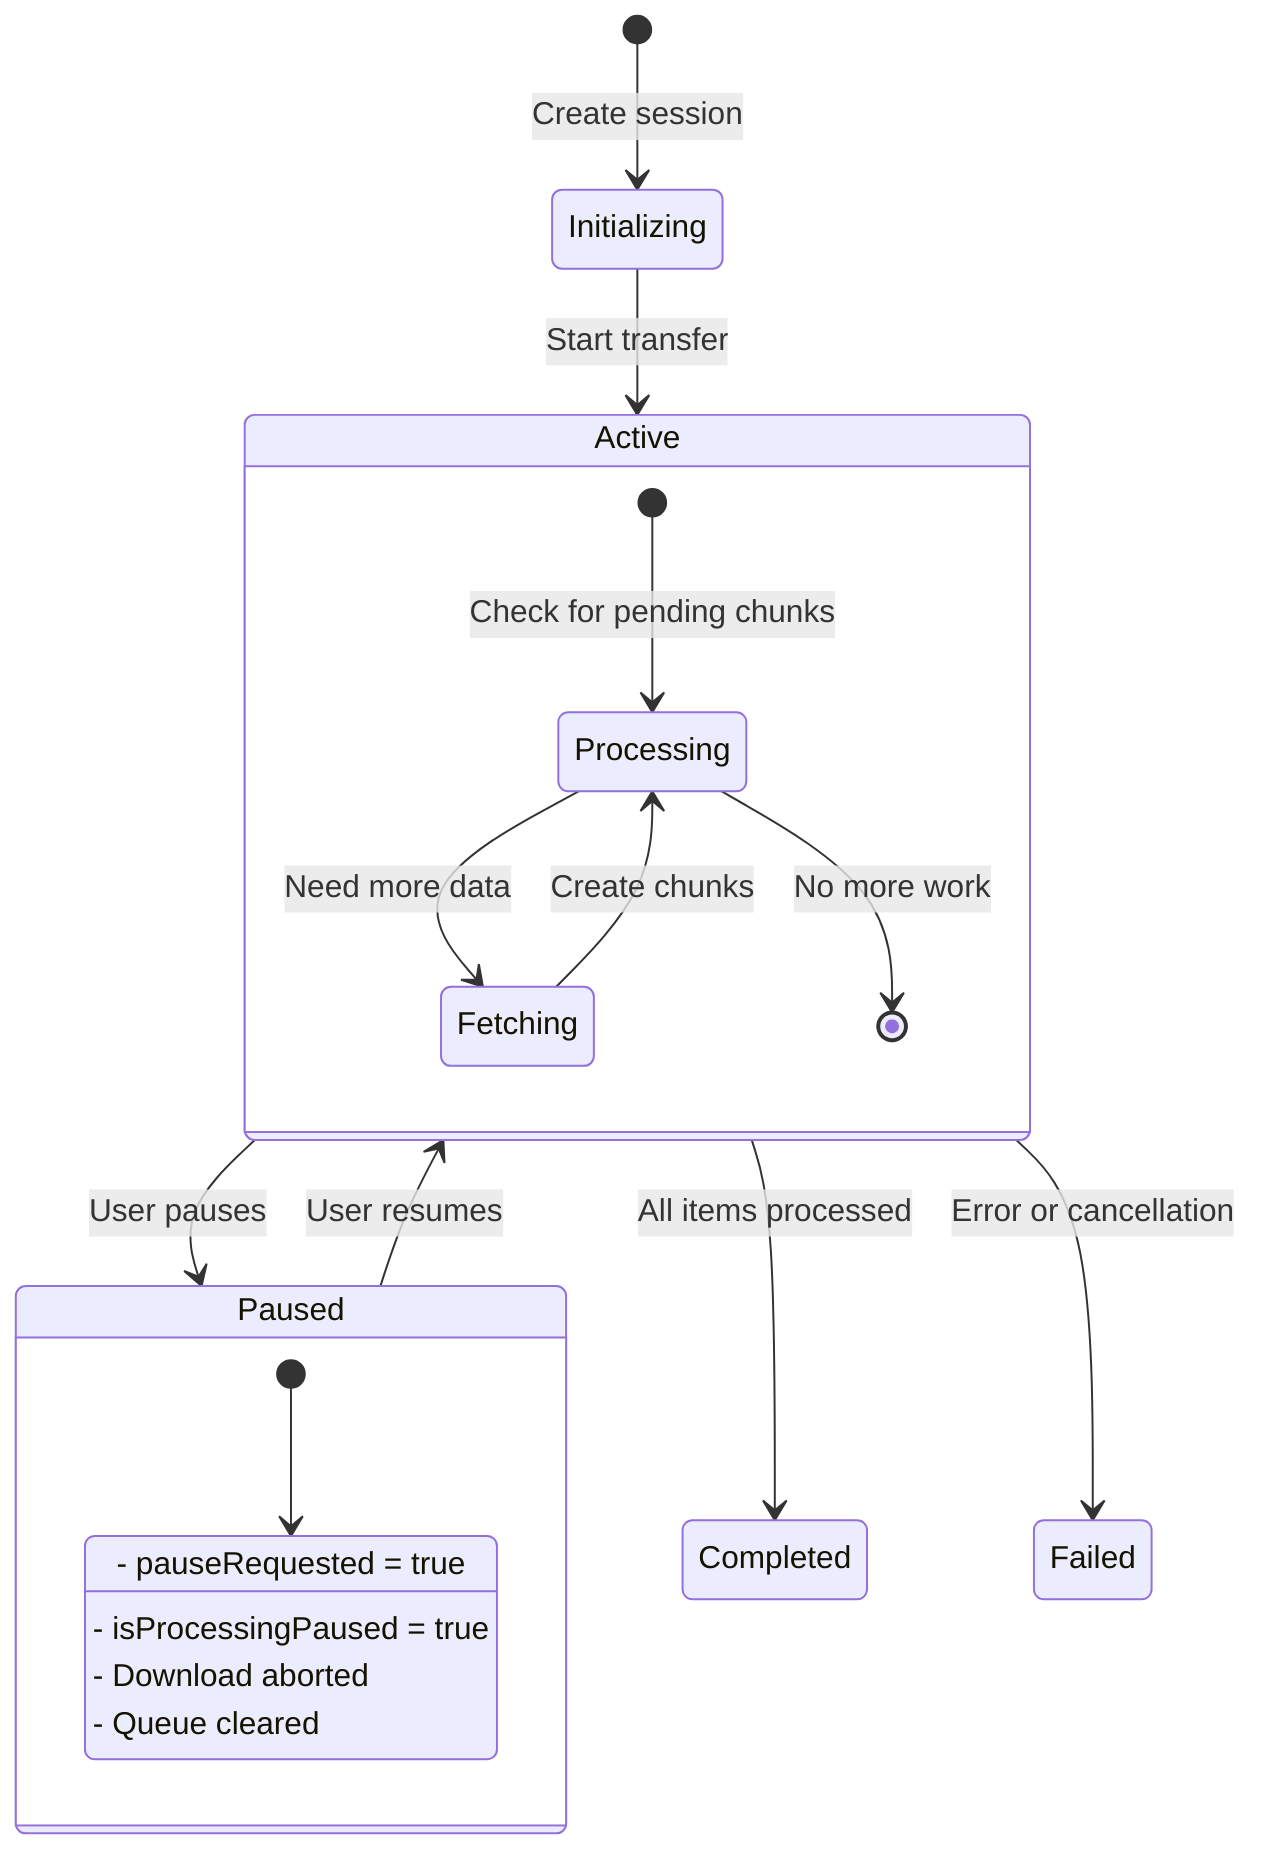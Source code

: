 stateDiagram-v2
    [*] --> Initializing: Create session
    Initializing --> Active: Start transfer
    
    Active --> Paused: User pauses
    Paused --> Active: User resumes
    
    Active --> Completed: All items processed
    Active --> Failed: Error or cancellation
    
    state Active {
        [*] --> Processing: Check for pending chunks
        Processing --> Fetching: Need more data
        Fetching --> Processing: Create chunks
        Processing --> [*]: No more work
    }
    
    state Paused {
        [*] --> Paused_State
        Paused_State: - pauseRequested = true
        Paused_State: - isProcessingPaused = true
        Paused_State: - Download aborted
        Paused_State: - Queue cleared
    }